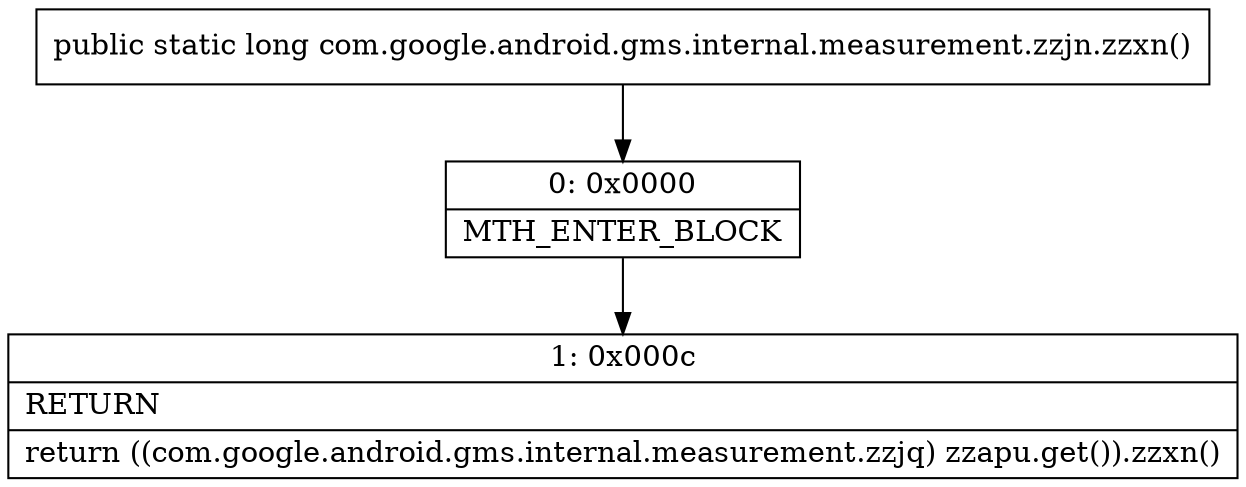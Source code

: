 digraph "CFG forcom.google.android.gms.internal.measurement.zzjn.zzxn()J" {
Node_0 [shape=record,label="{0\:\ 0x0000|MTH_ENTER_BLOCK\l}"];
Node_1 [shape=record,label="{1\:\ 0x000c|RETURN\l|return ((com.google.android.gms.internal.measurement.zzjq) zzapu.get()).zzxn()\l}"];
MethodNode[shape=record,label="{public static long com.google.android.gms.internal.measurement.zzjn.zzxn() }"];
MethodNode -> Node_0;
Node_0 -> Node_1;
}

